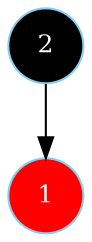 

digraph rbtree {
    node[shape=circle, fontsize=12, fontcolor=white, style=filled, color=skyblue];
    edge[shape=solid, color=black];
    2[fillcolor=black];
    1[fillcolor=red];
    2 -> 1 ;
    1[fillcolor=red];
}

